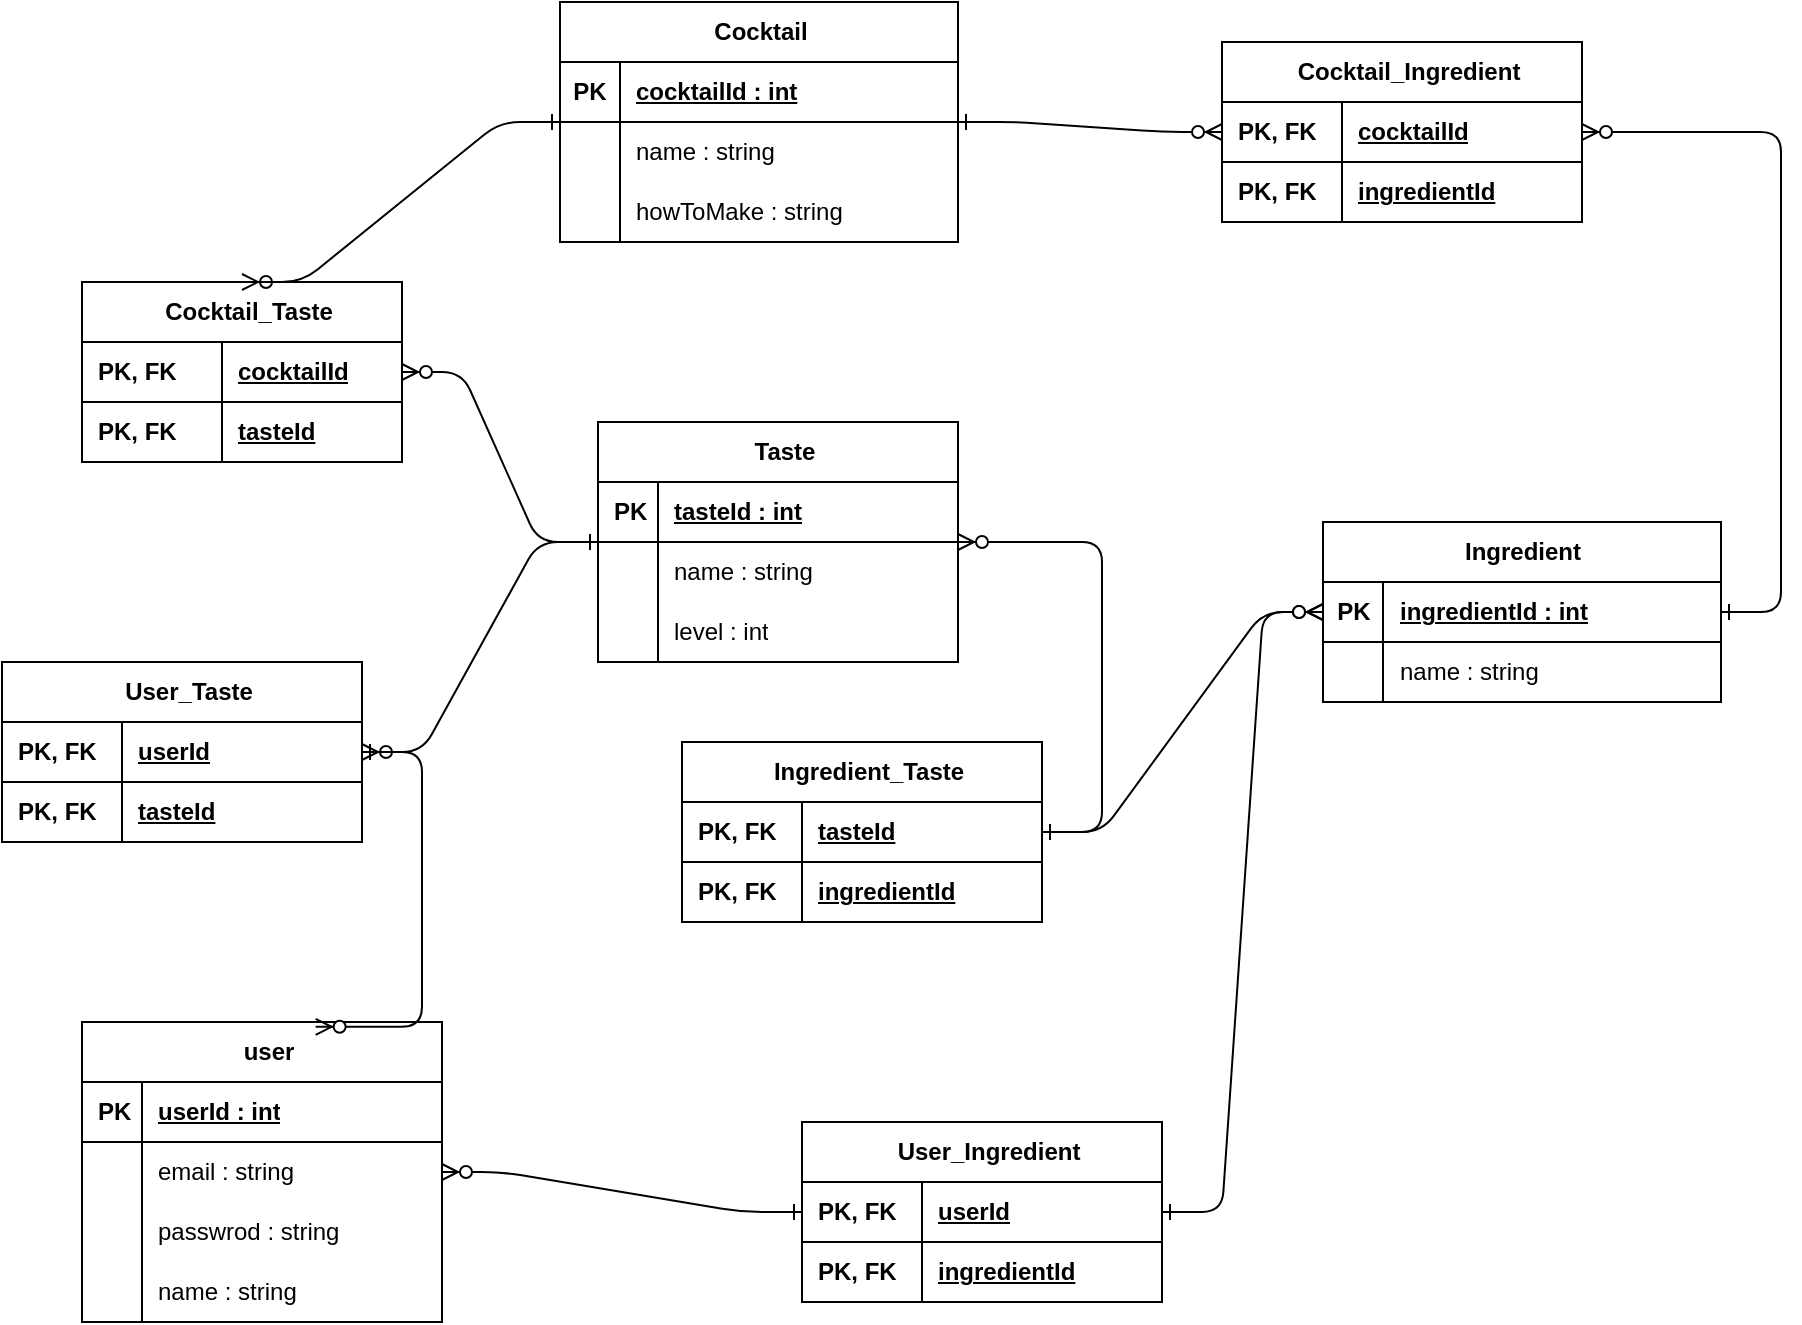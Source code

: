 <mxfile version="24.7.6">
  <diagram id="R2lEEEUBdFMjLlhIrx00" name="Page-1">
    <mxGraphModel dx="2263" dy="924" grid="1" gridSize="10" guides="1" tooltips="1" connect="1" arrows="1" fold="1" page="1" pageScale="1" pageWidth="850" pageHeight="1100" math="0" shadow="0" extFonts="Permanent Marker^https://fonts.googleapis.com/css?family=Permanent+Marker">
      <root>
        <mxCell id="0" />
        <mxCell id="1" parent="0" />
        <mxCell id="C-vyLk0tnHw3VtMMgP7b-1" value="" style="edgeStyle=entityRelationEdgeStyle;endArrow=ERzeroToMany;startArrow=ERone;endFill=1;startFill=0;entryX=0.5;entryY=0;entryDx=0;entryDy=0;" parent="1" source="IC9lKE7HlcH3ZEc3i6rj-46" target="IC9lKE7HlcH3ZEc3i6rj-146" edge="1">
          <mxGeometry width="100" height="100" relative="1" as="geometry">
            <mxPoint x="380" y="145" as="sourcePoint" />
            <mxPoint x="510" y="120" as="targetPoint" />
          </mxGeometry>
        </mxCell>
        <mxCell id="IC9lKE7HlcH3ZEc3i6rj-46" value="Cocktail" style="shape=table;startSize=30;container=1;collapsible=1;childLayout=tableLayout;fixedRows=1;rowLines=0;fontStyle=1;align=center;resizeLast=1;html=1;" vertex="1" parent="1">
          <mxGeometry x="149" y="100" width="199" height="120" as="geometry" />
        </mxCell>
        <mxCell id="IC9lKE7HlcH3ZEc3i6rj-47" value="" style="shape=tableRow;horizontal=0;startSize=0;swimlaneHead=0;swimlaneBody=0;fillColor=none;collapsible=0;dropTarget=0;points=[[0,0.5],[1,0.5]];portConstraint=eastwest;top=0;left=0;right=0;bottom=1;" vertex="1" parent="IC9lKE7HlcH3ZEc3i6rj-46">
          <mxGeometry y="30" width="199" height="30" as="geometry" />
        </mxCell>
        <mxCell id="IC9lKE7HlcH3ZEc3i6rj-48" value="PK" style="shape=partialRectangle;connectable=0;fillColor=none;top=0;left=0;bottom=0;right=0;fontStyle=1;overflow=hidden;whiteSpace=wrap;html=1;" vertex="1" parent="IC9lKE7HlcH3ZEc3i6rj-47">
          <mxGeometry width="30" height="30" as="geometry">
            <mxRectangle width="30" height="30" as="alternateBounds" />
          </mxGeometry>
        </mxCell>
        <mxCell id="IC9lKE7HlcH3ZEc3i6rj-49" value="cocktailId : int" style="shape=partialRectangle;connectable=0;fillColor=none;top=0;left=0;bottom=0;right=0;align=left;spacingLeft=6;fontStyle=5;overflow=hidden;whiteSpace=wrap;html=1;shadow=1;" vertex="1" parent="IC9lKE7HlcH3ZEc3i6rj-47">
          <mxGeometry x="30" width="169" height="30" as="geometry">
            <mxRectangle width="169" height="30" as="alternateBounds" />
          </mxGeometry>
        </mxCell>
        <mxCell id="IC9lKE7HlcH3ZEc3i6rj-50" value="" style="shape=tableRow;horizontal=0;startSize=0;swimlaneHead=0;swimlaneBody=0;fillColor=none;collapsible=0;dropTarget=0;points=[[0,0.5],[1,0.5]];portConstraint=eastwest;top=0;left=0;right=0;bottom=0;" vertex="1" parent="IC9lKE7HlcH3ZEc3i6rj-46">
          <mxGeometry y="60" width="199" height="30" as="geometry" />
        </mxCell>
        <mxCell id="IC9lKE7HlcH3ZEc3i6rj-51" value="" style="shape=partialRectangle;connectable=0;fillColor=none;top=0;left=0;bottom=0;right=0;editable=1;overflow=hidden;whiteSpace=wrap;html=1;" vertex="1" parent="IC9lKE7HlcH3ZEc3i6rj-50">
          <mxGeometry width="30" height="30" as="geometry">
            <mxRectangle width="30" height="30" as="alternateBounds" />
          </mxGeometry>
        </mxCell>
        <mxCell id="IC9lKE7HlcH3ZEc3i6rj-52" value="name : string" style="shape=partialRectangle;connectable=0;fillColor=none;top=0;left=0;bottom=0;right=0;align=left;spacingLeft=6;overflow=hidden;whiteSpace=wrap;html=1;" vertex="1" parent="IC9lKE7HlcH3ZEc3i6rj-50">
          <mxGeometry x="30" width="169" height="30" as="geometry">
            <mxRectangle width="169" height="30" as="alternateBounds" />
          </mxGeometry>
        </mxCell>
        <mxCell id="IC9lKE7HlcH3ZEc3i6rj-53" value="" style="shape=tableRow;horizontal=0;startSize=0;swimlaneHead=0;swimlaneBody=0;fillColor=none;collapsible=0;dropTarget=0;points=[[0,0.5],[1,0.5]];portConstraint=eastwest;top=0;left=0;right=0;bottom=0;" vertex="1" parent="IC9lKE7HlcH3ZEc3i6rj-46">
          <mxGeometry y="90" width="199" height="30" as="geometry" />
        </mxCell>
        <mxCell id="IC9lKE7HlcH3ZEc3i6rj-54" value="" style="shape=partialRectangle;connectable=0;fillColor=none;top=0;left=0;bottom=0;right=0;editable=1;overflow=hidden;whiteSpace=wrap;html=1;" vertex="1" parent="IC9lKE7HlcH3ZEc3i6rj-53">
          <mxGeometry width="30" height="30" as="geometry">
            <mxRectangle width="30" height="30" as="alternateBounds" />
          </mxGeometry>
        </mxCell>
        <mxCell id="IC9lKE7HlcH3ZEc3i6rj-55" value="howToMake : string" style="shape=partialRectangle;connectable=0;fillColor=none;top=0;left=0;bottom=0;right=0;align=left;spacingLeft=6;overflow=hidden;whiteSpace=wrap;html=1;" vertex="1" parent="IC9lKE7HlcH3ZEc3i6rj-53">
          <mxGeometry x="30" width="169" height="30" as="geometry">
            <mxRectangle width="169" height="30" as="alternateBounds" />
          </mxGeometry>
        </mxCell>
        <mxCell id="IC9lKE7HlcH3ZEc3i6rj-59" value="" style="edgeStyle=entityRelationEdgeStyle;endArrow=ERzeroToMany;startArrow=ERone;endFill=1;startFill=0;" edge="1" parent="1" source="IC9lKE7HlcH3ZEc3i6rj-46" target="IC9lKE7HlcH3ZEc3i6rj-192">
          <mxGeometry width="100" height="100" relative="1" as="geometry">
            <mxPoint x="518" y="255" as="sourcePoint" />
            <mxPoint x="420" y="170" as="targetPoint" />
          </mxGeometry>
        </mxCell>
        <mxCell id="IC9lKE7HlcH3ZEc3i6rj-120" value="Taste" style="shape=table;startSize=30;container=1;collapsible=1;childLayout=tableLayout;fixedRows=1;rowLines=0;fontStyle=1;align=center;resizeLast=1;html=1;strokeColor=default;verticalAlign=middle;spacingLeft=6;fontFamily=Helvetica;fontSize=12;fontColor=default;fillColor=none;" vertex="1" parent="1">
          <mxGeometry x="168" y="310" width="180" height="120" as="geometry" />
        </mxCell>
        <mxCell id="IC9lKE7HlcH3ZEc3i6rj-121" value="" style="shape=tableRow;horizontal=0;startSize=0;swimlaneHead=0;swimlaneBody=0;fillColor=none;collapsible=0;dropTarget=0;points=[[0,0.5],[1,0.5]];portConstraint=eastwest;top=0;left=0;right=0;bottom=1;strokeColor=default;align=left;verticalAlign=middle;spacingLeft=6;fontFamily=Helvetica;fontSize=12;fontColor=default;" vertex="1" parent="IC9lKE7HlcH3ZEc3i6rj-120">
          <mxGeometry y="30" width="180" height="30" as="geometry" />
        </mxCell>
        <mxCell id="IC9lKE7HlcH3ZEc3i6rj-122" value="PK" style="shape=partialRectangle;connectable=0;fillColor=none;top=0;left=0;bottom=0;right=0;fontStyle=1;overflow=hidden;whiteSpace=wrap;html=1;strokeColor=default;align=left;verticalAlign=middle;spacingLeft=6;fontFamily=Helvetica;fontSize=12;fontColor=default;" vertex="1" parent="IC9lKE7HlcH3ZEc3i6rj-121">
          <mxGeometry width="30" height="30" as="geometry">
            <mxRectangle width="30" height="30" as="alternateBounds" />
          </mxGeometry>
        </mxCell>
        <mxCell id="IC9lKE7HlcH3ZEc3i6rj-123" value="tasteId : int" style="shape=partialRectangle;connectable=0;fillColor=none;top=0;left=0;bottom=0;right=0;align=left;spacingLeft=6;fontStyle=5;overflow=hidden;whiteSpace=wrap;html=1;strokeColor=default;verticalAlign=middle;fontFamily=Helvetica;fontSize=12;fontColor=default;" vertex="1" parent="IC9lKE7HlcH3ZEc3i6rj-121">
          <mxGeometry x="30" width="150" height="30" as="geometry">
            <mxRectangle width="150" height="30" as="alternateBounds" />
          </mxGeometry>
        </mxCell>
        <mxCell id="IC9lKE7HlcH3ZEc3i6rj-124" value="" style="shape=tableRow;horizontal=0;startSize=0;swimlaneHead=0;swimlaneBody=0;fillColor=none;collapsible=0;dropTarget=0;points=[[0,0.5],[1,0.5]];portConstraint=eastwest;top=0;left=0;right=0;bottom=0;strokeColor=default;align=left;verticalAlign=middle;spacingLeft=6;fontFamily=Helvetica;fontSize=12;fontColor=default;" vertex="1" parent="IC9lKE7HlcH3ZEc3i6rj-120">
          <mxGeometry y="60" width="180" height="30" as="geometry" />
        </mxCell>
        <mxCell id="IC9lKE7HlcH3ZEc3i6rj-125" value="" style="shape=partialRectangle;connectable=0;fillColor=none;top=0;left=0;bottom=0;right=0;editable=1;overflow=hidden;whiteSpace=wrap;html=1;strokeColor=default;align=left;verticalAlign=middle;spacingLeft=6;fontFamily=Helvetica;fontSize=12;fontColor=default;" vertex="1" parent="IC9lKE7HlcH3ZEc3i6rj-124">
          <mxGeometry width="30" height="30" as="geometry">
            <mxRectangle width="30" height="30" as="alternateBounds" />
          </mxGeometry>
        </mxCell>
        <mxCell id="IC9lKE7HlcH3ZEc3i6rj-126" value="name : string" style="shape=partialRectangle;connectable=0;fillColor=none;top=0;left=0;bottom=0;right=0;align=left;spacingLeft=6;overflow=hidden;whiteSpace=wrap;html=1;strokeColor=default;verticalAlign=middle;fontFamily=Helvetica;fontSize=12;fontColor=default;" vertex="1" parent="IC9lKE7HlcH3ZEc3i6rj-124">
          <mxGeometry x="30" width="150" height="30" as="geometry">
            <mxRectangle width="150" height="30" as="alternateBounds" />
          </mxGeometry>
        </mxCell>
        <mxCell id="IC9lKE7HlcH3ZEc3i6rj-127" value="" style="shape=tableRow;horizontal=0;startSize=0;swimlaneHead=0;swimlaneBody=0;fillColor=none;collapsible=0;dropTarget=0;points=[[0,0.5],[1,0.5]];portConstraint=eastwest;top=0;left=0;right=0;bottom=0;strokeColor=default;align=left;verticalAlign=middle;spacingLeft=6;fontFamily=Helvetica;fontSize=12;fontColor=default;" vertex="1" parent="IC9lKE7HlcH3ZEc3i6rj-120">
          <mxGeometry y="90" width="180" height="30" as="geometry" />
        </mxCell>
        <mxCell id="IC9lKE7HlcH3ZEc3i6rj-128" value="" style="shape=partialRectangle;connectable=0;fillColor=none;top=0;left=0;bottom=0;right=0;editable=1;overflow=hidden;whiteSpace=wrap;html=1;strokeColor=default;align=left;verticalAlign=middle;spacingLeft=6;fontFamily=Helvetica;fontSize=12;fontColor=default;" vertex="1" parent="IC9lKE7HlcH3ZEc3i6rj-127">
          <mxGeometry width="30" height="30" as="geometry">
            <mxRectangle width="30" height="30" as="alternateBounds" />
          </mxGeometry>
        </mxCell>
        <mxCell id="IC9lKE7HlcH3ZEc3i6rj-129" value="level : int" style="shape=partialRectangle;connectable=0;fillColor=none;top=0;left=0;bottom=0;right=0;align=left;spacingLeft=6;overflow=hidden;whiteSpace=wrap;html=1;strokeColor=default;verticalAlign=middle;fontFamily=Helvetica;fontSize=12;fontColor=default;" vertex="1" parent="IC9lKE7HlcH3ZEc3i6rj-127">
          <mxGeometry x="30" width="150" height="30" as="geometry">
            <mxRectangle width="150" height="30" as="alternateBounds" />
          </mxGeometry>
        </mxCell>
        <mxCell id="IC9lKE7HlcH3ZEc3i6rj-133" value="user" style="shape=table;startSize=30;container=1;collapsible=1;childLayout=tableLayout;fixedRows=1;rowLines=0;fontStyle=1;align=center;resizeLast=1;html=1;strokeColor=default;verticalAlign=middle;spacingLeft=6;fontFamily=Helvetica;fontSize=12;fontColor=default;fillColor=none;" vertex="1" parent="1">
          <mxGeometry x="-90" y="610" width="180" height="150" as="geometry" />
        </mxCell>
        <mxCell id="IC9lKE7HlcH3ZEc3i6rj-134" value="" style="shape=tableRow;horizontal=0;startSize=0;swimlaneHead=0;swimlaneBody=0;fillColor=none;collapsible=0;dropTarget=0;points=[[0,0.5],[1,0.5]];portConstraint=eastwest;top=0;left=0;right=0;bottom=1;strokeColor=default;align=left;verticalAlign=middle;spacingLeft=6;fontFamily=Helvetica;fontSize=12;fontColor=default;" vertex="1" parent="IC9lKE7HlcH3ZEc3i6rj-133">
          <mxGeometry y="30" width="180" height="30" as="geometry" />
        </mxCell>
        <mxCell id="IC9lKE7HlcH3ZEc3i6rj-135" value="PK" style="shape=partialRectangle;connectable=0;fillColor=none;top=0;left=0;bottom=0;right=0;fontStyle=1;overflow=hidden;whiteSpace=wrap;html=1;strokeColor=default;align=left;verticalAlign=middle;spacingLeft=6;fontFamily=Helvetica;fontSize=12;fontColor=default;" vertex="1" parent="IC9lKE7HlcH3ZEc3i6rj-134">
          <mxGeometry width="30" height="30" as="geometry">
            <mxRectangle width="30" height="30" as="alternateBounds" />
          </mxGeometry>
        </mxCell>
        <mxCell id="IC9lKE7HlcH3ZEc3i6rj-136" value="userId : int" style="shape=partialRectangle;connectable=0;fillColor=none;top=0;left=0;bottom=0;right=0;align=left;spacingLeft=6;fontStyle=5;overflow=hidden;whiteSpace=wrap;html=1;strokeColor=default;verticalAlign=middle;fontFamily=Helvetica;fontSize=12;fontColor=default;" vertex="1" parent="IC9lKE7HlcH3ZEc3i6rj-134">
          <mxGeometry x="30" width="150" height="30" as="geometry">
            <mxRectangle width="150" height="30" as="alternateBounds" />
          </mxGeometry>
        </mxCell>
        <mxCell id="IC9lKE7HlcH3ZEc3i6rj-137" value="" style="shape=tableRow;horizontal=0;startSize=0;swimlaneHead=0;swimlaneBody=0;fillColor=none;collapsible=0;dropTarget=0;points=[[0,0.5],[1,0.5]];portConstraint=eastwest;top=0;left=0;right=0;bottom=0;strokeColor=default;align=left;verticalAlign=middle;spacingLeft=6;fontFamily=Helvetica;fontSize=12;fontColor=default;" vertex="1" parent="IC9lKE7HlcH3ZEc3i6rj-133">
          <mxGeometry y="60" width="180" height="30" as="geometry" />
        </mxCell>
        <mxCell id="IC9lKE7HlcH3ZEc3i6rj-138" value="" style="shape=partialRectangle;connectable=0;fillColor=none;top=0;left=0;bottom=0;right=0;editable=1;overflow=hidden;whiteSpace=wrap;html=1;strokeColor=default;align=left;verticalAlign=middle;spacingLeft=6;fontFamily=Helvetica;fontSize=12;fontColor=default;" vertex="1" parent="IC9lKE7HlcH3ZEc3i6rj-137">
          <mxGeometry width="30" height="30" as="geometry">
            <mxRectangle width="30" height="30" as="alternateBounds" />
          </mxGeometry>
        </mxCell>
        <mxCell id="IC9lKE7HlcH3ZEc3i6rj-139" value="email : string" style="shape=partialRectangle;connectable=0;fillColor=none;top=0;left=0;bottom=0;right=0;align=left;spacingLeft=6;overflow=hidden;whiteSpace=wrap;html=1;strokeColor=default;verticalAlign=middle;fontFamily=Helvetica;fontSize=12;fontColor=default;" vertex="1" parent="IC9lKE7HlcH3ZEc3i6rj-137">
          <mxGeometry x="30" width="150" height="30" as="geometry">
            <mxRectangle width="150" height="30" as="alternateBounds" />
          </mxGeometry>
        </mxCell>
        <mxCell id="IC9lKE7HlcH3ZEc3i6rj-140" value="" style="shape=tableRow;horizontal=0;startSize=0;swimlaneHead=0;swimlaneBody=0;fillColor=none;collapsible=0;dropTarget=0;points=[[0,0.5],[1,0.5]];portConstraint=eastwest;top=0;left=0;right=0;bottom=0;strokeColor=default;align=left;verticalAlign=middle;spacingLeft=6;fontFamily=Helvetica;fontSize=12;fontColor=default;" vertex="1" parent="IC9lKE7HlcH3ZEc3i6rj-133">
          <mxGeometry y="90" width="180" height="30" as="geometry" />
        </mxCell>
        <mxCell id="IC9lKE7HlcH3ZEc3i6rj-141" value="" style="shape=partialRectangle;connectable=0;fillColor=none;top=0;left=0;bottom=0;right=0;editable=1;overflow=hidden;whiteSpace=wrap;html=1;strokeColor=default;align=left;verticalAlign=middle;spacingLeft=6;fontFamily=Helvetica;fontSize=12;fontColor=default;" vertex="1" parent="IC9lKE7HlcH3ZEc3i6rj-140">
          <mxGeometry width="30" height="30" as="geometry">
            <mxRectangle width="30" height="30" as="alternateBounds" />
          </mxGeometry>
        </mxCell>
        <mxCell id="IC9lKE7HlcH3ZEc3i6rj-142" value="passwrod : string" style="shape=partialRectangle;connectable=0;fillColor=none;top=0;left=0;bottom=0;right=0;align=left;spacingLeft=6;overflow=hidden;whiteSpace=wrap;html=1;strokeColor=default;verticalAlign=middle;fontFamily=Helvetica;fontSize=12;fontColor=default;" vertex="1" parent="IC9lKE7HlcH3ZEc3i6rj-140">
          <mxGeometry x="30" width="150" height="30" as="geometry">
            <mxRectangle width="150" height="30" as="alternateBounds" />
          </mxGeometry>
        </mxCell>
        <mxCell id="IC9lKE7HlcH3ZEc3i6rj-143" value="" style="shape=tableRow;horizontal=0;startSize=0;swimlaneHead=0;swimlaneBody=0;fillColor=none;collapsible=0;dropTarget=0;points=[[0,0.5],[1,0.5]];portConstraint=eastwest;top=0;left=0;right=0;bottom=0;strokeColor=default;align=left;verticalAlign=middle;spacingLeft=6;fontFamily=Helvetica;fontSize=12;fontColor=default;" vertex="1" parent="IC9lKE7HlcH3ZEc3i6rj-133">
          <mxGeometry y="120" width="180" height="30" as="geometry" />
        </mxCell>
        <mxCell id="IC9lKE7HlcH3ZEc3i6rj-144" value="" style="shape=partialRectangle;connectable=0;fillColor=none;top=0;left=0;bottom=0;right=0;editable=1;overflow=hidden;whiteSpace=wrap;html=1;strokeColor=default;align=left;verticalAlign=middle;spacingLeft=6;fontFamily=Helvetica;fontSize=12;fontColor=default;" vertex="1" parent="IC9lKE7HlcH3ZEc3i6rj-143">
          <mxGeometry width="30" height="30" as="geometry">
            <mxRectangle width="30" height="30" as="alternateBounds" />
          </mxGeometry>
        </mxCell>
        <mxCell id="IC9lKE7HlcH3ZEc3i6rj-145" value="name : string" style="shape=partialRectangle;connectable=0;fillColor=none;top=0;left=0;bottom=0;right=0;align=left;spacingLeft=6;overflow=hidden;whiteSpace=wrap;html=1;strokeColor=default;verticalAlign=middle;fontFamily=Helvetica;fontSize=12;fontColor=default;" vertex="1" parent="IC9lKE7HlcH3ZEc3i6rj-143">
          <mxGeometry x="30" width="150" height="30" as="geometry">
            <mxRectangle width="150" height="30" as="alternateBounds" />
          </mxGeometry>
        </mxCell>
        <mxCell id="IC9lKE7HlcH3ZEc3i6rj-146" value="Cocktail_Taste" style="shape=table;startSize=30;container=1;collapsible=1;childLayout=tableLayout;fixedRows=1;rowLines=0;fontStyle=1;align=center;resizeLast=1;html=1;strokeColor=default;verticalAlign=middle;spacingLeft=6;fontFamily=Helvetica;fontSize=12;fontColor=default;fillColor=none;" vertex="1" parent="1">
          <mxGeometry x="-90" y="240" width="160" height="90" as="geometry" />
        </mxCell>
        <mxCell id="IC9lKE7HlcH3ZEc3i6rj-147" value="" style="shape=tableRow;horizontal=0;startSize=0;swimlaneHead=0;swimlaneBody=0;fillColor=none;collapsible=0;dropTarget=0;points=[[0,0.5],[1,0.5]];portConstraint=eastwest;top=0;left=0;right=0;bottom=1;strokeColor=default;align=left;verticalAlign=middle;spacingLeft=6;fontFamily=Helvetica;fontSize=12;fontColor=default;" vertex="1" parent="IC9lKE7HlcH3ZEc3i6rj-146">
          <mxGeometry y="30" width="160" height="30" as="geometry" />
        </mxCell>
        <mxCell id="IC9lKE7HlcH3ZEc3i6rj-148" value="PK, FK" style="shape=partialRectangle;connectable=0;fillColor=none;top=0;left=0;bottom=0;right=0;fontStyle=1;overflow=hidden;whiteSpace=wrap;html=1;strokeColor=default;align=left;verticalAlign=middle;spacingLeft=6;fontFamily=Helvetica;fontSize=12;fontColor=default;" vertex="1" parent="IC9lKE7HlcH3ZEc3i6rj-147">
          <mxGeometry width="70" height="30" as="geometry">
            <mxRectangle width="70" height="30" as="alternateBounds" />
          </mxGeometry>
        </mxCell>
        <mxCell id="IC9lKE7HlcH3ZEc3i6rj-149" value="cocktailId" style="shape=partialRectangle;connectable=0;fillColor=none;top=0;left=0;bottom=0;right=0;align=left;spacingLeft=6;fontStyle=5;overflow=hidden;whiteSpace=wrap;html=1;strokeColor=default;verticalAlign=middle;fontFamily=Helvetica;fontSize=12;fontColor=default;" vertex="1" parent="IC9lKE7HlcH3ZEc3i6rj-147">
          <mxGeometry x="70" width="90" height="30" as="geometry">
            <mxRectangle width="90" height="30" as="alternateBounds" />
          </mxGeometry>
        </mxCell>
        <mxCell id="IC9lKE7HlcH3ZEc3i6rj-159" value="" style="shape=tableRow;horizontal=0;startSize=0;swimlaneHead=0;swimlaneBody=0;fillColor=none;collapsible=0;dropTarget=0;points=[[0,0.5],[1,0.5]];portConstraint=eastwest;top=0;left=0;right=0;bottom=1;strokeColor=default;align=left;verticalAlign=middle;spacingLeft=6;fontFamily=Helvetica;fontSize=12;fontColor=default;" vertex="1" parent="IC9lKE7HlcH3ZEc3i6rj-146">
          <mxGeometry y="60" width="160" height="30" as="geometry" />
        </mxCell>
        <mxCell id="IC9lKE7HlcH3ZEc3i6rj-160" value="PK, FK" style="shape=partialRectangle;connectable=0;fillColor=none;top=0;left=0;bottom=0;right=0;fontStyle=1;overflow=hidden;whiteSpace=wrap;html=1;strokeColor=default;align=left;verticalAlign=middle;spacingLeft=6;fontFamily=Helvetica;fontSize=12;fontColor=default;" vertex="1" parent="IC9lKE7HlcH3ZEc3i6rj-159">
          <mxGeometry width="70" height="30" as="geometry">
            <mxRectangle width="70" height="30" as="alternateBounds" />
          </mxGeometry>
        </mxCell>
        <mxCell id="IC9lKE7HlcH3ZEc3i6rj-161" value="tasteId" style="shape=partialRectangle;connectable=0;fillColor=none;top=0;left=0;bottom=0;right=0;align=left;spacingLeft=6;fontStyle=5;overflow=hidden;whiteSpace=wrap;html=1;strokeColor=default;verticalAlign=middle;fontFamily=Helvetica;fontSize=12;fontColor=default;" vertex="1" parent="IC9lKE7HlcH3ZEc3i6rj-159">
          <mxGeometry x="70" width="90" height="30" as="geometry">
            <mxRectangle width="90" height="30" as="alternateBounds" />
          </mxGeometry>
        </mxCell>
        <mxCell id="IC9lKE7HlcH3ZEc3i6rj-164" value="User_Taste" style="shape=table;startSize=30;container=1;collapsible=1;childLayout=tableLayout;fixedRows=1;rowLines=0;fontStyle=1;align=center;resizeLast=1;html=1;strokeColor=default;verticalAlign=middle;spacingLeft=6;fontFamily=Helvetica;fontSize=12;fontColor=default;fillColor=none;" vertex="1" parent="1">
          <mxGeometry x="-130" y="430" width="180" height="90" as="geometry" />
        </mxCell>
        <mxCell id="IC9lKE7HlcH3ZEc3i6rj-165" value="" style="shape=tableRow;horizontal=0;startSize=0;swimlaneHead=0;swimlaneBody=0;fillColor=none;collapsible=0;dropTarget=0;points=[[0,0.5],[1,0.5]];portConstraint=eastwest;top=0;left=0;right=0;bottom=1;strokeColor=default;align=left;verticalAlign=middle;spacingLeft=6;fontFamily=Helvetica;fontSize=12;fontColor=default;" vertex="1" parent="IC9lKE7HlcH3ZEc3i6rj-164">
          <mxGeometry y="30" width="180" height="30" as="geometry" />
        </mxCell>
        <mxCell id="IC9lKE7HlcH3ZEc3i6rj-166" value="PK, FK" style="shape=partialRectangle;connectable=0;fillColor=none;top=0;left=0;bottom=0;right=0;fontStyle=1;overflow=hidden;whiteSpace=wrap;html=1;strokeColor=default;align=left;verticalAlign=middle;spacingLeft=6;fontFamily=Helvetica;fontSize=12;fontColor=default;" vertex="1" parent="IC9lKE7HlcH3ZEc3i6rj-165">
          <mxGeometry width="60.0" height="30" as="geometry">
            <mxRectangle width="60.0" height="30" as="alternateBounds" />
          </mxGeometry>
        </mxCell>
        <mxCell id="IC9lKE7HlcH3ZEc3i6rj-167" value="userId" style="shape=partialRectangle;connectable=0;fillColor=none;top=0;left=0;bottom=0;right=0;align=left;spacingLeft=6;fontStyle=5;overflow=hidden;whiteSpace=wrap;html=1;strokeColor=default;verticalAlign=middle;fontFamily=Helvetica;fontSize=12;fontColor=default;" vertex="1" parent="IC9lKE7HlcH3ZEc3i6rj-165">
          <mxGeometry x="60.0" width="120.0" height="30" as="geometry">
            <mxRectangle width="120.0" height="30" as="alternateBounds" />
          </mxGeometry>
        </mxCell>
        <mxCell id="IC9lKE7HlcH3ZEc3i6rj-177" value="" style="shape=tableRow;horizontal=0;startSize=0;swimlaneHead=0;swimlaneBody=0;fillColor=none;collapsible=0;dropTarget=0;points=[[0,0.5],[1,0.5]];portConstraint=eastwest;top=0;left=0;right=0;bottom=1;strokeColor=default;align=left;verticalAlign=middle;spacingLeft=6;fontFamily=Helvetica;fontSize=12;fontColor=default;" vertex="1" parent="IC9lKE7HlcH3ZEc3i6rj-164">
          <mxGeometry y="60" width="180" height="30" as="geometry" />
        </mxCell>
        <mxCell id="IC9lKE7HlcH3ZEc3i6rj-178" value="PK, FK" style="shape=partialRectangle;connectable=0;fillColor=none;top=0;left=0;bottom=0;right=0;fontStyle=1;overflow=hidden;whiteSpace=wrap;html=1;strokeColor=default;align=left;verticalAlign=middle;spacingLeft=6;fontFamily=Helvetica;fontSize=12;fontColor=default;" vertex="1" parent="IC9lKE7HlcH3ZEc3i6rj-177">
          <mxGeometry width="60.0" height="30" as="geometry">
            <mxRectangle width="60.0" height="30" as="alternateBounds" />
          </mxGeometry>
        </mxCell>
        <mxCell id="IC9lKE7HlcH3ZEc3i6rj-179" value="tasteId" style="shape=partialRectangle;connectable=0;fillColor=none;top=0;left=0;bottom=0;right=0;align=left;spacingLeft=6;fontStyle=5;overflow=hidden;whiteSpace=wrap;html=1;strokeColor=default;verticalAlign=middle;fontFamily=Helvetica;fontSize=12;fontColor=default;" vertex="1" parent="IC9lKE7HlcH3ZEc3i6rj-177">
          <mxGeometry x="60.0" width="120.0" height="30" as="geometry">
            <mxRectangle width="120.0" height="30" as="alternateBounds" />
          </mxGeometry>
        </mxCell>
        <mxCell id="IC9lKE7HlcH3ZEc3i6rj-180" value="" style="edgeStyle=entityRelationEdgeStyle;endArrow=ERzeroToMany;startArrow=ERone;endFill=1;startFill=0;" edge="1" parent="1" source="IC9lKE7HlcH3ZEc3i6rj-120" target="IC9lKE7HlcH3ZEc3i6rj-164">
          <mxGeometry width="100" height="100" relative="1" as="geometry">
            <mxPoint x="128" y="445" as="sourcePoint" />
            <mxPoint x="30" y="360" as="targetPoint" />
          </mxGeometry>
        </mxCell>
        <mxCell id="IC9lKE7HlcH3ZEc3i6rj-181" value="" style="edgeStyle=entityRelationEdgeStyle;endArrow=ERzeroToMany;startArrow=ERone;endFill=1;startFill=0;entryX=0.649;entryY=0.016;entryDx=0;entryDy=0;entryPerimeter=0;" edge="1" parent="1" source="IC9lKE7HlcH3ZEc3i6rj-164" target="IC9lKE7HlcH3ZEc3i6rj-133">
          <mxGeometry width="100" height="100" relative="1" as="geometry">
            <mxPoint x="148" y="490" as="sourcePoint" />
            <mxPoint x="30" y="595" as="targetPoint" />
          </mxGeometry>
        </mxCell>
        <mxCell id="IC9lKE7HlcH3ZEc3i6rj-182" value="Ingredient" style="shape=table;startSize=30;container=1;collapsible=1;childLayout=tableLayout;fixedRows=1;rowLines=0;fontStyle=1;align=center;resizeLast=1;html=1;" vertex="1" parent="1">
          <mxGeometry x="530.5" y="360" width="199" height="90" as="geometry" />
        </mxCell>
        <mxCell id="IC9lKE7HlcH3ZEc3i6rj-183" value="" style="shape=tableRow;horizontal=0;startSize=0;swimlaneHead=0;swimlaneBody=0;fillColor=none;collapsible=0;dropTarget=0;points=[[0,0.5],[1,0.5]];portConstraint=eastwest;top=0;left=0;right=0;bottom=1;" vertex="1" parent="IC9lKE7HlcH3ZEc3i6rj-182">
          <mxGeometry y="30" width="199" height="30" as="geometry" />
        </mxCell>
        <mxCell id="IC9lKE7HlcH3ZEc3i6rj-184" value="PK" style="shape=partialRectangle;connectable=0;fillColor=none;top=0;left=0;bottom=0;right=0;fontStyle=1;overflow=hidden;whiteSpace=wrap;html=1;" vertex="1" parent="IC9lKE7HlcH3ZEc3i6rj-183">
          <mxGeometry width="30" height="30" as="geometry">
            <mxRectangle width="30" height="30" as="alternateBounds" />
          </mxGeometry>
        </mxCell>
        <mxCell id="IC9lKE7HlcH3ZEc3i6rj-185" value="ingredientId : int" style="shape=partialRectangle;connectable=0;fillColor=none;top=0;left=0;bottom=0;right=0;align=left;spacingLeft=6;fontStyle=5;overflow=hidden;whiteSpace=wrap;html=1;shadow=1;" vertex="1" parent="IC9lKE7HlcH3ZEc3i6rj-183">
          <mxGeometry x="30" width="169" height="30" as="geometry">
            <mxRectangle width="169" height="30" as="alternateBounds" />
          </mxGeometry>
        </mxCell>
        <mxCell id="IC9lKE7HlcH3ZEc3i6rj-186" value="" style="shape=tableRow;horizontal=0;startSize=0;swimlaneHead=0;swimlaneBody=0;fillColor=none;collapsible=0;dropTarget=0;points=[[0,0.5],[1,0.5]];portConstraint=eastwest;top=0;left=0;right=0;bottom=0;" vertex="1" parent="IC9lKE7HlcH3ZEc3i6rj-182">
          <mxGeometry y="60" width="199" height="30" as="geometry" />
        </mxCell>
        <mxCell id="IC9lKE7HlcH3ZEc3i6rj-187" value="" style="shape=partialRectangle;connectable=0;fillColor=none;top=0;left=0;bottom=0;right=0;editable=1;overflow=hidden;whiteSpace=wrap;html=1;" vertex="1" parent="IC9lKE7HlcH3ZEc3i6rj-186">
          <mxGeometry width="30" height="30" as="geometry">
            <mxRectangle width="30" height="30" as="alternateBounds" />
          </mxGeometry>
        </mxCell>
        <mxCell id="IC9lKE7HlcH3ZEc3i6rj-188" value="name : string" style="shape=partialRectangle;connectable=0;fillColor=none;top=0;left=0;bottom=0;right=0;align=left;spacingLeft=6;overflow=hidden;whiteSpace=wrap;html=1;" vertex="1" parent="IC9lKE7HlcH3ZEc3i6rj-186">
          <mxGeometry x="30" width="169" height="30" as="geometry">
            <mxRectangle width="169" height="30" as="alternateBounds" />
          </mxGeometry>
        </mxCell>
        <mxCell id="IC9lKE7HlcH3ZEc3i6rj-192" value="Cocktail_Ingredient" style="shape=table;startSize=30;container=1;collapsible=1;childLayout=tableLayout;fixedRows=1;rowLines=0;fontStyle=1;align=center;resizeLast=1;html=1;strokeColor=default;verticalAlign=middle;spacingLeft=6;fontFamily=Helvetica;fontSize=12;fontColor=default;fillColor=none;" vertex="1" parent="1">
          <mxGeometry x="480" y="120" width="180" height="90" as="geometry" />
        </mxCell>
        <mxCell id="IC9lKE7HlcH3ZEc3i6rj-193" value="" style="shape=tableRow;horizontal=0;startSize=0;swimlaneHead=0;swimlaneBody=0;fillColor=none;collapsible=0;dropTarget=0;points=[[0,0.5],[1,0.5]];portConstraint=eastwest;top=0;left=0;right=0;bottom=1;strokeColor=default;align=left;verticalAlign=middle;spacingLeft=6;fontFamily=Helvetica;fontSize=12;fontColor=default;" vertex="1" parent="IC9lKE7HlcH3ZEc3i6rj-192">
          <mxGeometry y="30" width="180" height="30" as="geometry" />
        </mxCell>
        <mxCell id="IC9lKE7HlcH3ZEc3i6rj-194" value="PK, FK" style="shape=partialRectangle;connectable=0;fillColor=none;top=0;left=0;bottom=0;right=0;fontStyle=1;overflow=hidden;whiteSpace=wrap;html=1;strokeColor=default;align=left;verticalAlign=middle;spacingLeft=6;fontFamily=Helvetica;fontSize=12;fontColor=default;" vertex="1" parent="IC9lKE7HlcH3ZEc3i6rj-193">
          <mxGeometry width="60.0" height="30" as="geometry">
            <mxRectangle width="60.0" height="30" as="alternateBounds" />
          </mxGeometry>
        </mxCell>
        <mxCell id="IC9lKE7HlcH3ZEc3i6rj-195" value="cocktailId" style="shape=partialRectangle;connectable=0;fillColor=none;top=0;left=0;bottom=0;right=0;align=left;spacingLeft=6;fontStyle=5;overflow=hidden;whiteSpace=wrap;html=1;strokeColor=default;verticalAlign=middle;fontFamily=Helvetica;fontSize=12;fontColor=default;" vertex="1" parent="IC9lKE7HlcH3ZEc3i6rj-193">
          <mxGeometry x="60.0" width="120.0" height="30" as="geometry">
            <mxRectangle width="120.0" height="30" as="alternateBounds" />
          </mxGeometry>
        </mxCell>
        <mxCell id="IC9lKE7HlcH3ZEc3i6rj-196" value="" style="shape=tableRow;horizontal=0;startSize=0;swimlaneHead=0;swimlaneBody=0;fillColor=none;collapsible=0;dropTarget=0;points=[[0,0.5],[1,0.5]];portConstraint=eastwest;top=0;left=0;right=0;bottom=1;strokeColor=default;align=left;verticalAlign=middle;spacingLeft=6;fontFamily=Helvetica;fontSize=12;fontColor=default;" vertex="1" parent="IC9lKE7HlcH3ZEc3i6rj-192">
          <mxGeometry y="60" width="180" height="30" as="geometry" />
        </mxCell>
        <mxCell id="IC9lKE7HlcH3ZEc3i6rj-197" value="PK, FK" style="shape=partialRectangle;connectable=0;fillColor=none;top=0;left=0;bottom=0;right=0;fontStyle=1;overflow=hidden;whiteSpace=wrap;html=1;strokeColor=default;align=left;verticalAlign=middle;spacingLeft=6;fontFamily=Helvetica;fontSize=12;fontColor=default;" vertex="1" parent="IC9lKE7HlcH3ZEc3i6rj-196">
          <mxGeometry width="60.0" height="30" as="geometry">
            <mxRectangle width="60.0" height="30" as="alternateBounds" />
          </mxGeometry>
        </mxCell>
        <mxCell id="IC9lKE7HlcH3ZEc3i6rj-198" value="ingredientId" style="shape=partialRectangle;connectable=0;fillColor=none;top=0;left=0;bottom=0;right=0;align=left;spacingLeft=6;fontStyle=5;overflow=hidden;whiteSpace=wrap;html=1;strokeColor=default;verticalAlign=middle;fontFamily=Helvetica;fontSize=12;fontColor=default;" vertex="1" parent="IC9lKE7HlcH3ZEc3i6rj-196">
          <mxGeometry x="60.0" width="120.0" height="30" as="geometry">
            <mxRectangle width="120.0" height="30" as="alternateBounds" />
          </mxGeometry>
        </mxCell>
        <mxCell id="IC9lKE7HlcH3ZEc3i6rj-199" value="" style="edgeStyle=entityRelationEdgeStyle;endArrow=ERzeroToMany;startArrow=ERone;endFill=1;startFill=0;" edge="1" parent="1" source="IC9lKE7HlcH3ZEc3i6rj-120" target="IC9lKE7HlcH3ZEc3i6rj-146">
          <mxGeometry width="100" height="100" relative="1" as="geometry">
            <mxPoint x="238" y="345" as="sourcePoint" />
            <mxPoint x="140" y="260" as="targetPoint" />
          </mxGeometry>
        </mxCell>
        <mxCell id="IC9lKE7HlcH3ZEc3i6rj-200" value="" style="edgeStyle=entityRelationEdgeStyle;endArrow=ERzeroToMany;startArrow=ERone;endFill=1;startFill=0;" edge="1" parent="1" source="IC9lKE7HlcH3ZEc3i6rj-182" target="IC9lKE7HlcH3ZEc3i6rj-192">
          <mxGeometry width="100" height="100" relative="1" as="geometry">
            <mxPoint x="360" y="255" as="sourcePoint" />
            <mxPoint x="522" y="240" as="targetPoint" />
          </mxGeometry>
        </mxCell>
        <mxCell id="IC9lKE7HlcH3ZEc3i6rj-201" value="Ingredient_Taste" style="shape=table;startSize=30;container=1;collapsible=1;childLayout=tableLayout;fixedRows=1;rowLines=0;fontStyle=1;align=center;resizeLast=1;html=1;strokeColor=default;verticalAlign=middle;spacingLeft=6;fontFamily=Helvetica;fontSize=12;fontColor=default;fillColor=none;" vertex="1" parent="1">
          <mxGeometry x="210" y="470" width="180" height="90" as="geometry" />
        </mxCell>
        <mxCell id="IC9lKE7HlcH3ZEc3i6rj-202" value="" style="shape=tableRow;horizontal=0;startSize=0;swimlaneHead=0;swimlaneBody=0;fillColor=none;collapsible=0;dropTarget=0;points=[[0,0.5],[1,0.5]];portConstraint=eastwest;top=0;left=0;right=0;bottom=1;strokeColor=default;align=left;verticalAlign=middle;spacingLeft=6;fontFamily=Helvetica;fontSize=12;fontColor=default;" vertex="1" parent="IC9lKE7HlcH3ZEc3i6rj-201">
          <mxGeometry y="30" width="180" height="30" as="geometry" />
        </mxCell>
        <mxCell id="IC9lKE7HlcH3ZEc3i6rj-203" value="PK, FK" style="shape=partialRectangle;connectable=0;fillColor=none;top=0;left=0;bottom=0;right=0;fontStyle=1;overflow=hidden;whiteSpace=wrap;html=1;strokeColor=default;align=left;verticalAlign=middle;spacingLeft=6;fontFamily=Helvetica;fontSize=12;fontColor=default;" vertex="1" parent="IC9lKE7HlcH3ZEc3i6rj-202">
          <mxGeometry width="60.0" height="30" as="geometry">
            <mxRectangle width="60.0" height="30" as="alternateBounds" />
          </mxGeometry>
        </mxCell>
        <mxCell id="IC9lKE7HlcH3ZEc3i6rj-204" value="tasteId" style="shape=partialRectangle;connectable=0;fillColor=none;top=0;left=0;bottom=0;right=0;align=left;spacingLeft=6;fontStyle=5;overflow=hidden;whiteSpace=wrap;html=1;strokeColor=default;verticalAlign=middle;fontFamily=Helvetica;fontSize=12;fontColor=default;" vertex="1" parent="IC9lKE7HlcH3ZEc3i6rj-202">
          <mxGeometry x="60.0" width="120.0" height="30" as="geometry">
            <mxRectangle width="120.0" height="30" as="alternateBounds" />
          </mxGeometry>
        </mxCell>
        <mxCell id="IC9lKE7HlcH3ZEc3i6rj-205" value="" style="shape=tableRow;horizontal=0;startSize=0;swimlaneHead=0;swimlaneBody=0;fillColor=none;collapsible=0;dropTarget=0;points=[[0,0.5],[1,0.5]];portConstraint=eastwest;top=0;left=0;right=0;bottom=1;strokeColor=default;align=left;verticalAlign=middle;spacingLeft=6;fontFamily=Helvetica;fontSize=12;fontColor=default;" vertex="1" parent="IC9lKE7HlcH3ZEc3i6rj-201">
          <mxGeometry y="60" width="180" height="30" as="geometry" />
        </mxCell>
        <mxCell id="IC9lKE7HlcH3ZEc3i6rj-206" value="PK, FK" style="shape=partialRectangle;connectable=0;fillColor=none;top=0;left=0;bottom=0;right=0;fontStyle=1;overflow=hidden;whiteSpace=wrap;html=1;strokeColor=default;align=left;verticalAlign=middle;spacingLeft=6;fontFamily=Helvetica;fontSize=12;fontColor=default;" vertex="1" parent="IC9lKE7HlcH3ZEc3i6rj-205">
          <mxGeometry width="60.0" height="30" as="geometry">
            <mxRectangle width="60.0" height="30" as="alternateBounds" />
          </mxGeometry>
        </mxCell>
        <mxCell id="IC9lKE7HlcH3ZEc3i6rj-207" value="ingredientId" style="shape=partialRectangle;connectable=0;fillColor=none;top=0;left=0;bottom=0;right=0;align=left;spacingLeft=6;fontStyle=5;overflow=hidden;whiteSpace=wrap;html=1;strokeColor=default;verticalAlign=middle;fontFamily=Helvetica;fontSize=12;fontColor=default;" vertex="1" parent="IC9lKE7HlcH3ZEc3i6rj-205">
          <mxGeometry x="60.0" width="120.0" height="30" as="geometry">
            <mxRectangle width="120.0" height="30" as="alternateBounds" />
          </mxGeometry>
        </mxCell>
        <mxCell id="IC9lKE7HlcH3ZEc3i6rj-208" value="" style="edgeStyle=entityRelationEdgeStyle;endArrow=ERzeroToMany;startArrow=ERone;endFill=1;startFill=0;" edge="1" parent="1" source="IC9lKE7HlcH3ZEc3i6rj-201" target="IC9lKE7HlcH3ZEc3i6rj-120">
          <mxGeometry width="100" height="100" relative="1" as="geometry">
            <mxPoint x="488" y="327.5" as="sourcePoint" />
            <mxPoint x="390" y="242.5" as="targetPoint" />
          </mxGeometry>
        </mxCell>
        <mxCell id="IC9lKE7HlcH3ZEc3i6rj-209" value="" style="edgeStyle=entityRelationEdgeStyle;endArrow=ERzeroToMany;startArrow=ERone;endFill=1;startFill=0;" edge="1" parent="1" source="IC9lKE7HlcH3ZEc3i6rj-202" target="IC9lKE7HlcH3ZEc3i6rj-182">
          <mxGeometry width="100" height="100" relative="1" as="geometry">
            <mxPoint x="592" y="685" as="sourcePoint" />
            <mxPoint x="500" y="550" as="targetPoint" />
          </mxGeometry>
        </mxCell>
        <mxCell id="IC9lKE7HlcH3ZEc3i6rj-210" value="User_Ingredient" style="shape=table;startSize=30;container=1;collapsible=1;childLayout=tableLayout;fixedRows=1;rowLines=0;fontStyle=1;align=center;resizeLast=1;html=1;strokeColor=default;verticalAlign=middle;spacingLeft=6;fontFamily=Helvetica;fontSize=12;fontColor=default;fillColor=none;" vertex="1" parent="1">
          <mxGeometry x="270" y="660" width="180" height="90" as="geometry" />
        </mxCell>
        <mxCell id="IC9lKE7HlcH3ZEc3i6rj-211" value="" style="shape=tableRow;horizontal=0;startSize=0;swimlaneHead=0;swimlaneBody=0;fillColor=none;collapsible=0;dropTarget=0;points=[[0,0.5],[1,0.5]];portConstraint=eastwest;top=0;left=0;right=0;bottom=1;strokeColor=default;align=left;verticalAlign=middle;spacingLeft=6;fontFamily=Helvetica;fontSize=12;fontColor=default;" vertex="1" parent="IC9lKE7HlcH3ZEc3i6rj-210">
          <mxGeometry y="30" width="180" height="30" as="geometry" />
        </mxCell>
        <mxCell id="IC9lKE7HlcH3ZEc3i6rj-212" value="PK, FK" style="shape=partialRectangle;connectable=0;fillColor=none;top=0;left=0;bottom=0;right=0;fontStyle=1;overflow=hidden;whiteSpace=wrap;html=1;strokeColor=default;align=left;verticalAlign=middle;spacingLeft=6;fontFamily=Helvetica;fontSize=12;fontColor=default;" vertex="1" parent="IC9lKE7HlcH3ZEc3i6rj-211">
          <mxGeometry width="60.0" height="30" as="geometry">
            <mxRectangle width="60.0" height="30" as="alternateBounds" />
          </mxGeometry>
        </mxCell>
        <mxCell id="IC9lKE7HlcH3ZEc3i6rj-213" value="userId" style="shape=partialRectangle;connectable=0;fillColor=none;top=0;left=0;bottom=0;right=0;align=left;spacingLeft=6;fontStyle=5;overflow=hidden;whiteSpace=wrap;html=1;strokeColor=default;verticalAlign=middle;fontFamily=Helvetica;fontSize=12;fontColor=default;" vertex="1" parent="IC9lKE7HlcH3ZEc3i6rj-211">
          <mxGeometry x="60.0" width="120.0" height="30" as="geometry">
            <mxRectangle width="120.0" height="30" as="alternateBounds" />
          </mxGeometry>
        </mxCell>
        <mxCell id="IC9lKE7HlcH3ZEc3i6rj-214" value="" style="shape=tableRow;horizontal=0;startSize=0;swimlaneHead=0;swimlaneBody=0;fillColor=none;collapsible=0;dropTarget=0;points=[[0,0.5],[1,0.5]];portConstraint=eastwest;top=0;left=0;right=0;bottom=1;strokeColor=default;align=left;verticalAlign=middle;spacingLeft=6;fontFamily=Helvetica;fontSize=12;fontColor=default;" vertex="1" parent="IC9lKE7HlcH3ZEc3i6rj-210">
          <mxGeometry y="60" width="180" height="30" as="geometry" />
        </mxCell>
        <mxCell id="IC9lKE7HlcH3ZEc3i6rj-215" value="PK, FK" style="shape=partialRectangle;connectable=0;fillColor=none;top=0;left=0;bottom=0;right=0;fontStyle=1;overflow=hidden;whiteSpace=wrap;html=1;strokeColor=default;align=left;verticalAlign=middle;spacingLeft=6;fontFamily=Helvetica;fontSize=12;fontColor=default;" vertex="1" parent="IC9lKE7HlcH3ZEc3i6rj-214">
          <mxGeometry width="60.0" height="30" as="geometry">
            <mxRectangle width="60.0" height="30" as="alternateBounds" />
          </mxGeometry>
        </mxCell>
        <mxCell id="IC9lKE7HlcH3ZEc3i6rj-216" value="ingredientId" style="shape=partialRectangle;connectable=0;fillColor=none;top=0;left=0;bottom=0;right=0;align=left;spacingLeft=6;fontStyle=5;overflow=hidden;whiteSpace=wrap;html=1;strokeColor=default;verticalAlign=middle;fontFamily=Helvetica;fontSize=12;fontColor=default;" vertex="1" parent="IC9lKE7HlcH3ZEc3i6rj-214">
          <mxGeometry x="60.0" width="120.0" height="30" as="geometry">
            <mxRectangle width="120.0" height="30" as="alternateBounds" />
          </mxGeometry>
        </mxCell>
        <mxCell id="IC9lKE7HlcH3ZEc3i6rj-217" value="" style="edgeStyle=entityRelationEdgeStyle;endArrow=ERzeroToMany;startArrow=ERone;endFill=1;startFill=0;" edge="1" parent="1" source="IC9lKE7HlcH3ZEc3i6rj-210" target="IC9lKE7HlcH3ZEc3i6rj-133">
          <mxGeometry width="100" height="100" relative="1" as="geometry">
            <mxPoint x="150" y="720" as="sourcePoint" />
            <mxPoint x="270" y="630" as="targetPoint" />
          </mxGeometry>
        </mxCell>
        <mxCell id="IC9lKE7HlcH3ZEc3i6rj-218" value="" style="edgeStyle=entityRelationEdgeStyle;endArrow=ERzeroToMany;startArrow=ERone;endFill=1;startFill=0;" edge="1" parent="1" source="IC9lKE7HlcH3ZEc3i6rj-210" target="IC9lKE7HlcH3ZEc3i6rj-183">
          <mxGeometry width="100" height="100" relative="1" as="geometry">
            <mxPoint x="850" y="650" as="sourcePoint" />
            <mxPoint x="670" y="630" as="targetPoint" />
          </mxGeometry>
        </mxCell>
      </root>
    </mxGraphModel>
  </diagram>
</mxfile>
